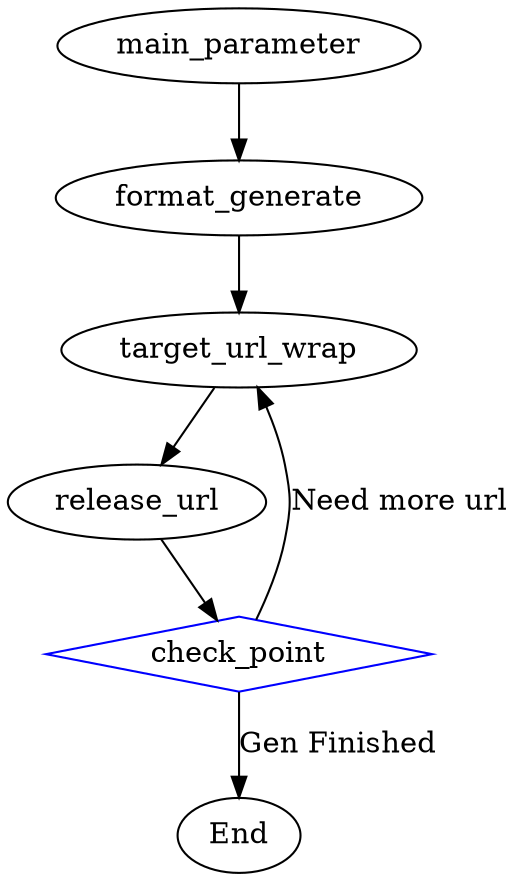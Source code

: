 digraph url_genertor{
    //simple structure
    main_parameter->format_generate
    format_generate->target_url_wrap
    target_url_wrap->release_url
    check_point[shape=diamond,color=blue]
    release_url->check_point
    
    check_point->End[label="Gen Finished"]
    check_point->target_url_wrap[label="Need more url"]
}